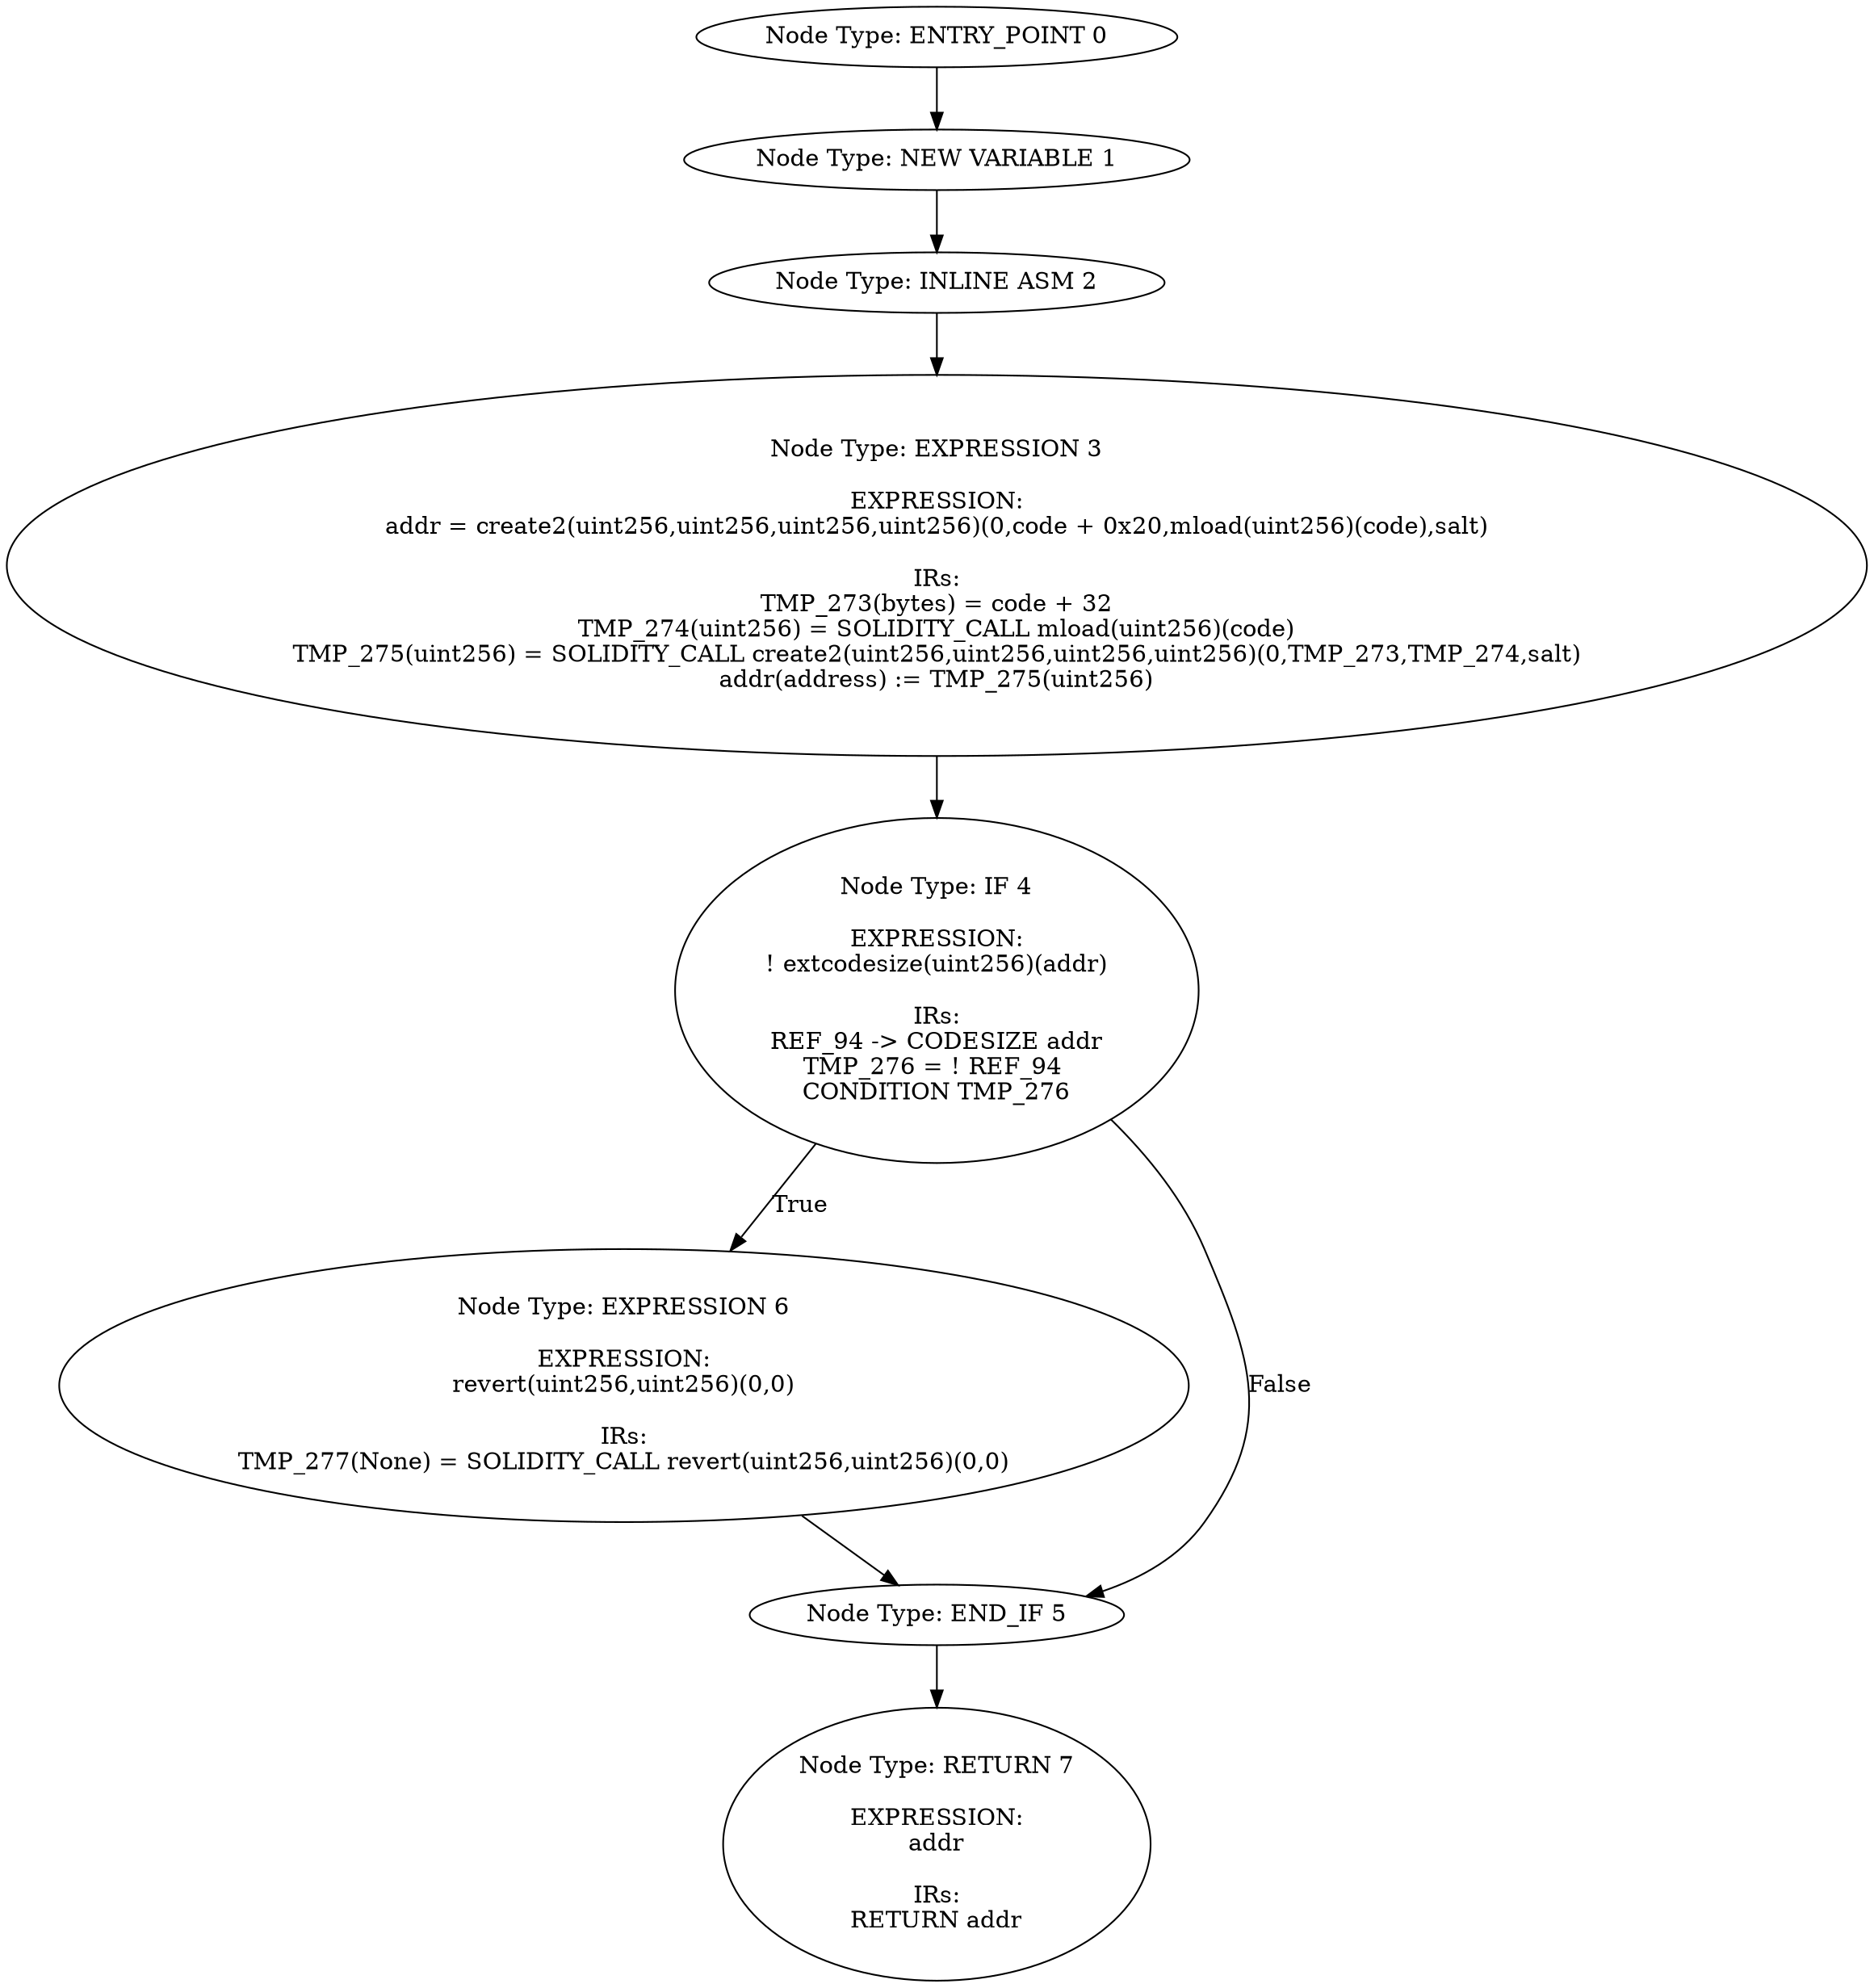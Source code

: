 digraph{
0[label="Node Type: ENTRY_POINT 0
"];
0->1;
1[label="Node Type: NEW VARIABLE 1
"];
1->2;
2[label="Node Type: INLINE ASM 2
"];
2->3;
3[label="Node Type: EXPRESSION 3

EXPRESSION:
addr = create2(uint256,uint256,uint256,uint256)(0,code + 0x20,mload(uint256)(code),salt)

IRs:
TMP_273(bytes) = code + 32
TMP_274(uint256) = SOLIDITY_CALL mload(uint256)(code)
TMP_275(uint256) = SOLIDITY_CALL create2(uint256,uint256,uint256,uint256)(0,TMP_273,TMP_274,salt)
addr(address) := TMP_275(uint256)"];
3->4;
4[label="Node Type: IF 4

EXPRESSION:
! extcodesize(uint256)(addr)

IRs:
REF_94 -> CODESIZE addr
TMP_276 = ! REF_94 
CONDITION TMP_276"];
4->6[label="True"];
4->5[label="False"];
5[label="Node Type: END_IF 5
"];
5->7;
6[label="Node Type: EXPRESSION 6

EXPRESSION:
revert(uint256,uint256)(0,0)

IRs:
TMP_277(None) = SOLIDITY_CALL revert(uint256,uint256)(0,0)"];
6->5;
7[label="Node Type: RETURN 7

EXPRESSION:
addr

IRs:
RETURN addr"];
}
